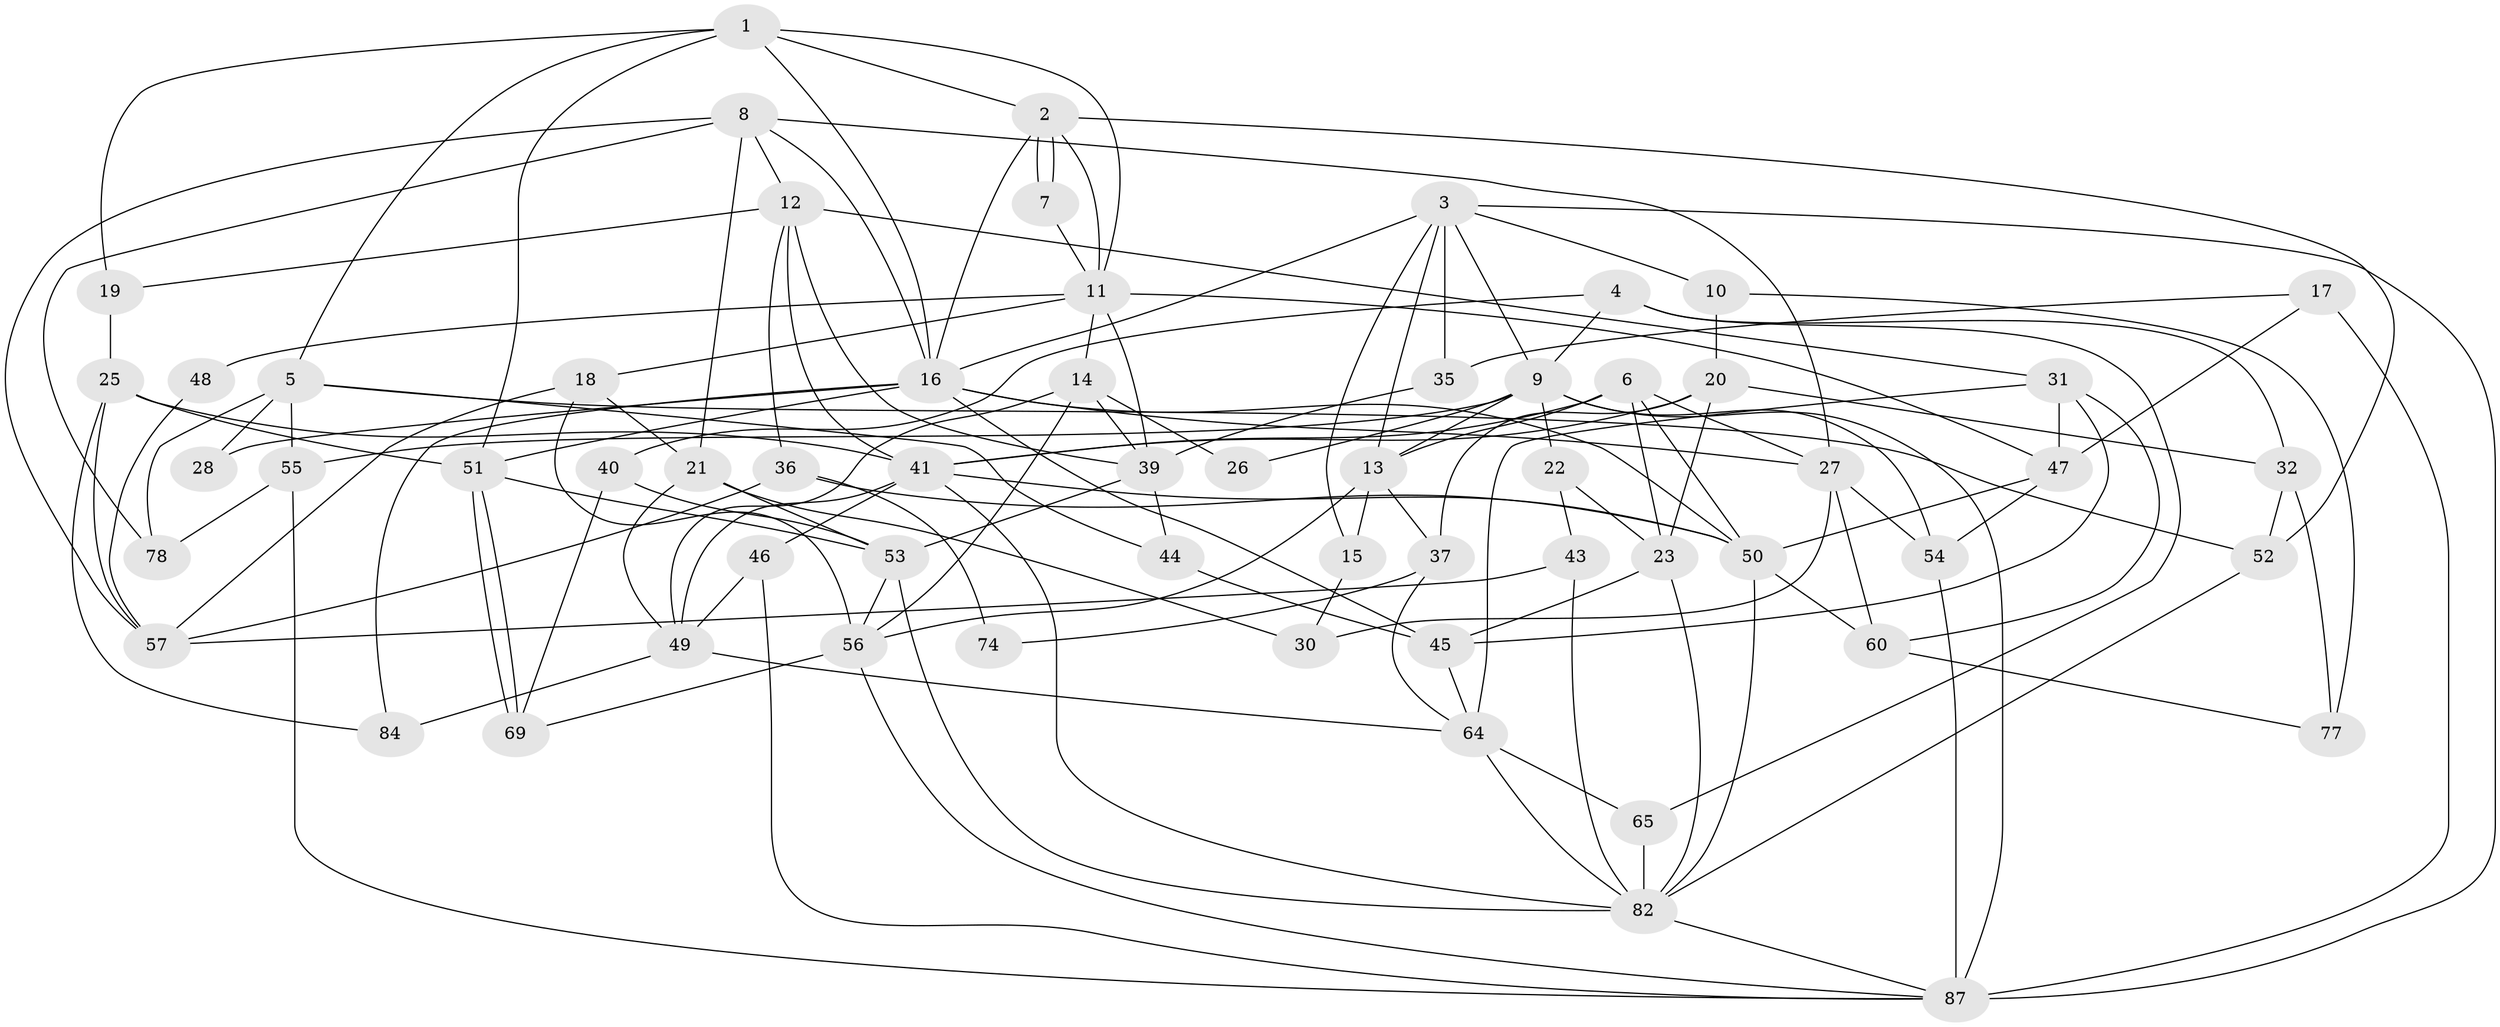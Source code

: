 // Generated by graph-tools (version 1.1) at 2025/52/02/27/25 19:52:01]
// undirected, 61 vertices, 145 edges
graph export_dot {
graph [start="1"]
  node [color=gray90,style=filled];
  1;
  2 [super="+29"];
  3 [super="+81"];
  4 [super="+80"];
  5 [super="+33"];
  6;
  7;
  8 [super="+61"];
  9 [super="+68"];
  10;
  11 [super="+38"];
  12 [super="+79"];
  13 [super="+24"];
  14 [super="+75"];
  15;
  16 [super="+76"];
  17 [super="+58"];
  18;
  19;
  20 [super="+42"];
  21 [super="+83"];
  22;
  23 [super="+73"];
  25 [super="+62"];
  26;
  27 [super="+66"];
  28;
  30;
  31 [super="+34"];
  32;
  35 [super="+70"];
  36 [super="+71"];
  37;
  39;
  40;
  41 [super="+67"];
  43;
  44;
  45 [super="+72"];
  46;
  47 [super="+63"];
  48;
  49 [super="+59"];
  50 [super="+86"];
  51;
  52;
  53;
  54;
  55;
  56;
  57 [super="+85"];
  60;
  64;
  65;
  69;
  74;
  77;
  78;
  82 [super="+88"];
  84;
  87;
  1 -- 19;
  1 -- 11;
  1 -- 51;
  1 -- 16;
  1 -- 2;
  1 -- 5;
  2 -- 7;
  2 -- 7;
  2 -- 16;
  2 -- 52;
  2 -- 11;
  3 -- 15;
  3 -- 16;
  3 -- 35;
  3 -- 87;
  3 -- 9;
  3 -- 10;
  3 -- 13;
  4 -- 40;
  4 -- 32;
  4 -- 65;
  4 -- 9;
  5 -- 78;
  5 -- 44;
  5 -- 55;
  5 -- 28;
  5 -- 52;
  6 -- 23;
  6 -- 13;
  6 -- 27;
  6 -- 50;
  6 -- 41;
  7 -- 11;
  8 -- 21;
  8 -- 78;
  8 -- 57;
  8 -- 12;
  8 -- 27;
  8 -- 16;
  9 -- 54;
  9 -- 87;
  9 -- 13;
  9 -- 22;
  9 -- 55;
  9 -- 26;
  10 -- 20;
  10 -- 77;
  11 -- 39;
  11 -- 14;
  11 -- 48;
  11 -- 18;
  11 -- 47;
  12 -- 39;
  12 -- 41 [weight=2];
  12 -- 19;
  12 -- 36;
  12 -- 31;
  13 -- 37;
  13 -- 56;
  13 -- 15;
  14 -- 26;
  14 -- 56;
  14 -- 49;
  14 -- 39;
  15 -- 30;
  16 -- 51;
  16 -- 28;
  16 -- 84 [weight=2];
  16 -- 45;
  16 -- 27;
  16 -- 50;
  17 -- 47;
  17 -- 87 [weight=2];
  17 -- 35;
  18 -- 56;
  18 -- 57;
  18 -- 21;
  19 -- 25;
  20 -- 37;
  20 -- 32;
  20 -- 41;
  20 -- 23;
  21 -- 53;
  21 -- 30;
  21 -- 49;
  22 -- 43;
  22 -- 23;
  23 -- 82;
  23 -- 45;
  25 -- 84;
  25 -- 51;
  25 -- 41;
  25 -- 57;
  27 -- 54;
  27 -- 60;
  27 -- 30;
  31 -- 64;
  31 -- 47;
  31 -- 45;
  31 -- 60;
  32 -- 77;
  32 -- 52;
  35 -- 39;
  36 -- 57;
  36 -- 74;
  36 -- 50;
  37 -- 64;
  37 -- 74;
  39 -- 53;
  39 -- 44;
  40 -- 69;
  40 -- 53;
  41 -- 50;
  41 -- 82;
  41 -- 46;
  41 -- 49;
  43 -- 57;
  43 -- 82;
  44 -- 45;
  45 -- 64;
  46 -- 87;
  46 -- 49;
  47 -- 54;
  47 -- 50;
  48 -- 57;
  49 -- 64;
  49 -- 84;
  50 -- 82;
  50 -- 60;
  51 -- 69;
  51 -- 69;
  51 -- 53;
  52 -- 82;
  53 -- 56;
  53 -- 82;
  54 -- 87;
  55 -- 78;
  55 -- 87;
  56 -- 87;
  56 -- 69;
  60 -- 77;
  64 -- 82;
  64 -- 65;
  65 -- 82;
  82 -- 87;
}
